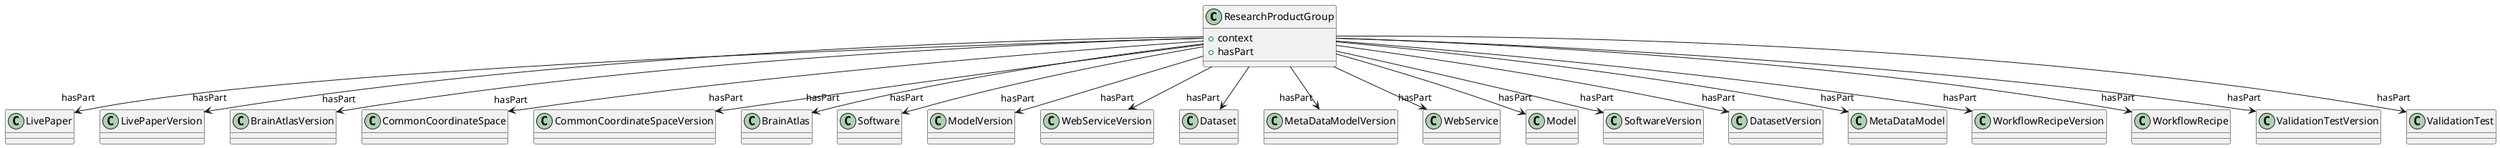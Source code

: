@startuml
class ResearchProductGroup {
+context
+hasPart

}
ResearchProductGroup -d-> "hasPart" LivePaper
ResearchProductGroup -d-> "hasPart" LivePaperVersion
ResearchProductGroup -d-> "hasPart" BrainAtlasVersion
ResearchProductGroup -d-> "hasPart" CommonCoordinateSpace
ResearchProductGroup -d-> "hasPart" CommonCoordinateSpaceVersion
ResearchProductGroup -d-> "hasPart" BrainAtlas
ResearchProductGroup -d-> "hasPart" Software
ResearchProductGroup -d-> "hasPart" ModelVersion
ResearchProductGroup -d-> "hasPart" WebServiceVersion
ResearchProductGroup -d-> "hasPart" Dataset
ResearchProductGroup -d-> "hasPart" MetaDataModelVersion
ResearchProductGroup -d-> "hasPart" WebService
ResearchProductGroup -d-> "hasPart" Model
ResearchProductGroup -d-> "hasPart" SoftwareVersion
ResearchProductGroup -d-> "hasPart" DatasetVersion
ResearchProductGroup -d-> "hasPart" MetaDataModel
ResearchProductGroup -d-> "hasPart" WorkflowRecipeVersion
ResearchProductGroup -d-> "hasPart" WorkflowRecipe
ResearchProductGroup -d-> "hasPart" ValidationTestVersion
ResearchProductGroup -d-> "hasPart" ValidationTest

@enduml